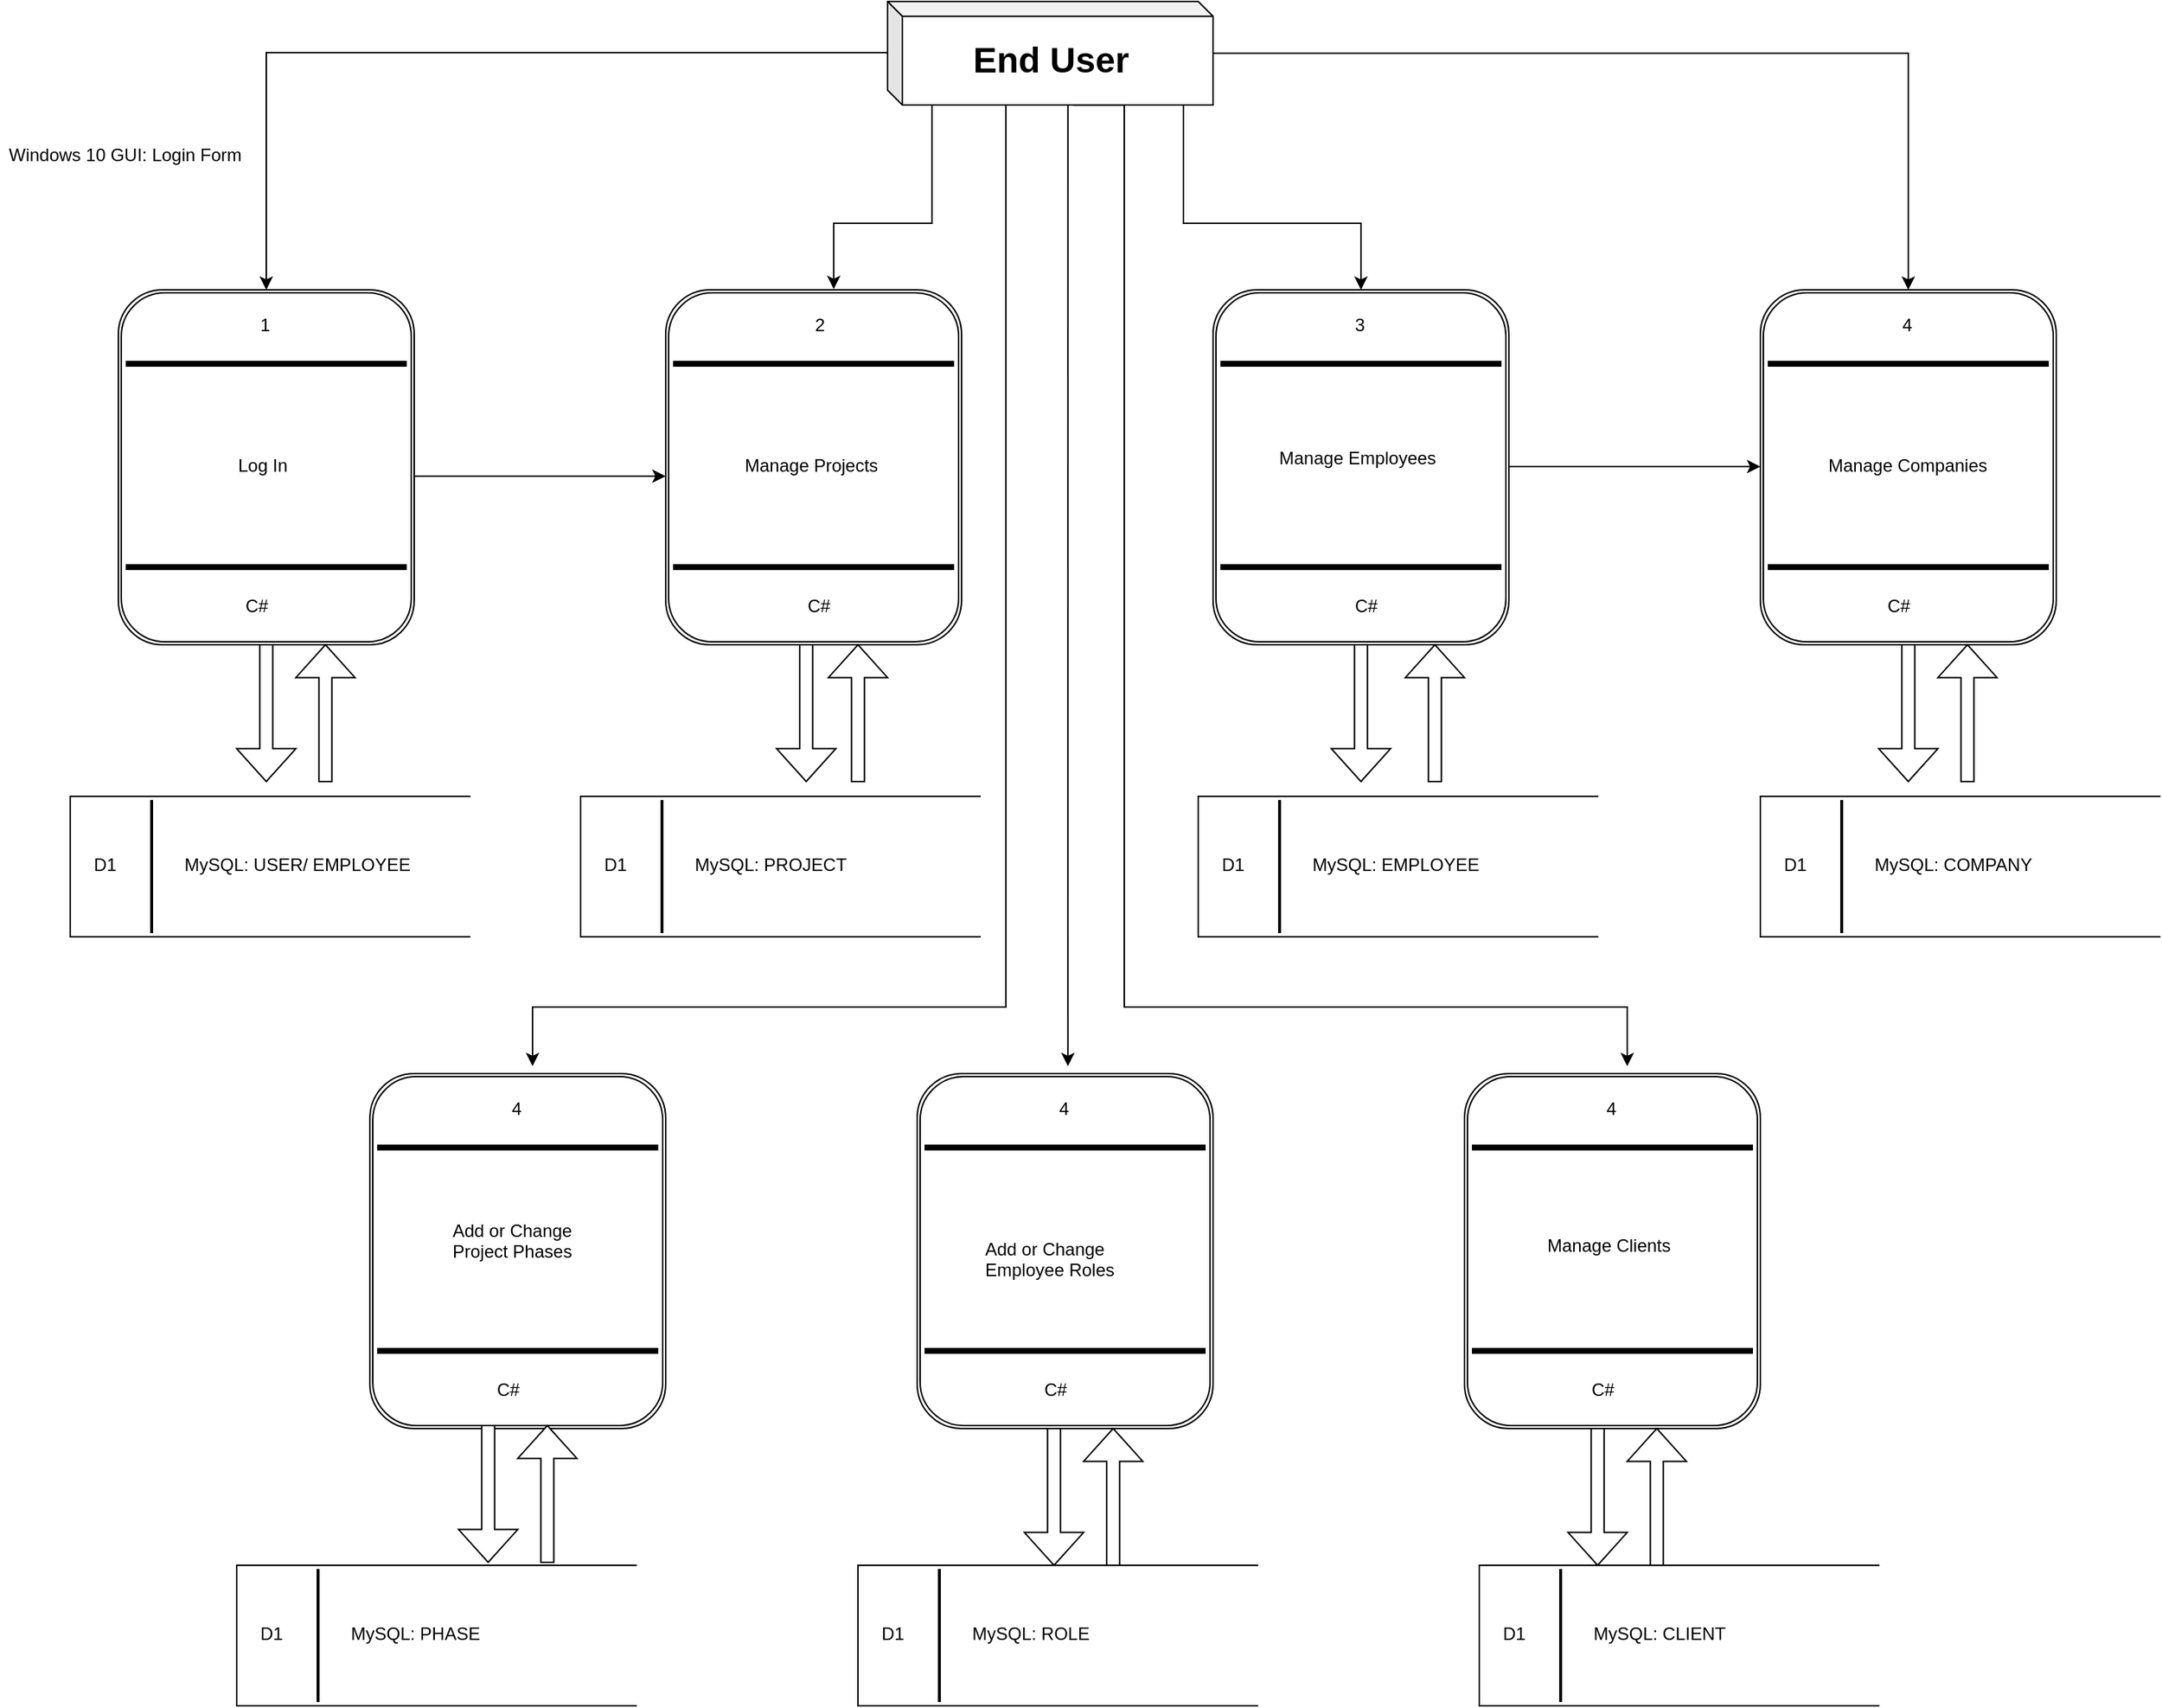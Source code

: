 <mxfile version="15.4.0" type="device"><diagram id="R2lEEEUBdFMjLlhIrx00" name="Page-1"><mxGraphModel dx="2020" dy="1219" grid="1" gridSize="10" guides="1" tooltips="1" connect="1" arrows="1" fold="1" page="1" pageScale="1" pageWidth="1920" pageHeight="1200" math="0" shadow="0" extFonts="Permanent Marker^https://fonts.googleapis.com/css?family=Permanent+Marker"><root><mxCell id="0"/><mxCell id="1" parent="0"/><mxCell id="k0otD4mJhEPH4nsur4MC-4" value="" style="edgeStyle=segmentEdgeStyle;endArrow=classic;html=1;rounded=0;" edge="1" parent="1"><mxGeometry width="50" height="50" relative="1" as="geometry"><mxPoint x="500" y="361" as="sourcePoint"/><mxPoint x="670" y="361" as="targetPoint"/><Array as="points"><mxPoint x="540" y="361"/><mxPoint x="540" y="361"/></Array></mxGeometry></mxCell><mxCell id="k0otD4mJhEPH4nsur4MC-45" value="" style="shape=cube;whiteSpace=wrap;html=1;boundedLbl=1;backgroundOutline=1;darkOpacity=0.05;darkOpacity2=0.1;rotation=0;size=10;" vertex="1" parent="1"><mxGeometry x="820" y="40" width="220" height="70" as="geometry"/></mxCell><mxCell id="k0otD4mJhEPH4nsur4MC-57" value="1" style="text;strokeColor=none;fillColor=none;spacingLeft=4;spacingRight=4;overflow=hidden;rotatable=0;points=[[0,0.5],[1,0.5]];portConstraint=eastwest;fontSize=12;" vertex="1" parent="1"><mxGeometry x="750" y="245" width="50" height="30" as="geometry"/></mxCell><mxCell id="k0otD4mJhEPH4nsur4MC-62" value="" style="group" vertex="1" connectable="0" parent="1"><mxGeometry x="300" y="235" width="200" height="240" as="geometry"/></mxCell><mxCell id="k0otD4mJhEPH4nsur4MC-59" value="" style="shape=ext;double=1;rounded=1;whiteSpace=wrap;html=1;rotation=-90;" vertex="1" parent="k0otD4mJhEPH4nsur4MC-62"><mxGeometry x="-20.0" y="20" width="240" height="200" as="geometry"/></mxCell><mxCell id="k0otD4mJhEPH4nsur4MC-60" value="" style="line;strokeWidth=4;direction=south;html=1;perimeter=backbonePerimeter;points=[];outlineConnect=0;rotation=-90;" vertex="1" parent="k0otD4mJhEPH4nsur4MC-62"><mxGeometry x="95.0" y="-45" width="10" height="190" as="geometry"/></mxCell><mxCell id="k0otD4mJhEPH4nsur4MC-61" value="" style="line;strokeWidth=4;direction=south;html=1;perimeter=backbonePerimeter;points=[];outlineConnect=0;rotation=-90;" vertex="1" parent="k0otD4mJhEPH4nsur4MC-62"><mxGeometry x="95.0" y="92.5" width="10" height="190" as="geometry"/></mxCell><mxCell id="k0otD4mJhEPH4nsur4MC-80" value="1" style="text;strokeColor=none;fillColor=none;spacingLeft=4;spacingRight=4;overflow=hidden;rotatable=0;points=[[0,0.5],[1,0.5]];portConstraint=eastwest;fontSize=12;" vertex="1" parent="k0otD4mJhEPH4nsur4MC-62"><mxGeometry x="90" y="10" width="40" height="30" as="geometry"/></mxCell><mxCell id="k0otD4mJhEPH4nsur4MC-81" value="Log In" style="text;strokeColor=none;fillColor=none;spacingLeft=4;spacingRight=4;overflow=hidden;rotatable=0;points=[[0,0.5],[1,0.5]];portConstraint=eastwest;fontSize=12;" vertex="1" parent="k0otD4mJhEPH4nsur4MC-62"><mxGeometry x="75" y="105" width="50" height="30" as="geometry"/></mxCell><mxCell id="k0otD4mJhEPH4nsur4MC-82" value="C#" style="text;strokeColor=none;fillColor=none;spacingLeft=4;spacingRight=4;overflow=hidden;rotatable=0;points=[[0,0.5],[1,0.5]];portConstraint=eastwest;fontSize=12;" vertex="1" parent="k0otD4mJhEPH4nsur4MC-62"><mxGeometry x="80" y="200" width="50" height="30" as="geometry"/></mxCell><mxCell id="k0otD4mJhEPH4nsur4MC-63" value="" style="group" vertex="1" connectable="0" parent="1"><mxGeometry x="670" y="235" width="200" height="240" as="geometry"/></mxCell><mxCell id="k0otD4mJhEPH4nsur4MC-64" value="" style="shape=ext;double=1;rounded=1;whiteSpace=wrap;html=1;rotation=-90;" vertex="1" parent="k0otD4mJhEPH4nsur4MC-63"><mxGeometry x="-20.0" y="20" width="240" height="200" as="geometry"/></mxCell><mxCell id="k0otD4mJhEPH4nsur4MC-65" value="" style="line;strokeWidth=4;direction=south;html=1;perimeter=backbonePerimeter;points=[];outlineConnect=0;rotation=-90;" vertex="1" parent="k0otD4mJhEPH4nsur4MC-63"><mxGeometry x="95.0" y="-45" width="10" height="190" as="geometry"/></mxCell><mxCell id="k0otD4mJhEPH4nsur4MC-66" value="" style="line;strokeWidth=4;direction=south;html=1;perimeter=backbonePerimeter;points=[];outlineConnect=0;rotation=-90;" vertex="1" parent="k0otD4mJhEPH4nsur4MC-63"><mxGeometry x="95.0" y="92.5" width="10" height="190" as="geometry"/></mxCell><mxCell id="k0otD4mJhEPH4nsur4MC-83" value="2" style="text;strokeColor=none;fillColor=none;spacingLeft=4;spacingRight=4;overflow=hidden;rotatable=0;points=[[0,0.5],[1,0.5]];portConstraint=eastwest;fontSize=12;" vertex="1" parent="k0otD4mJhEPH4nsur4MC-63"><mxGeometry x="95" y="10" width="40" height="30" as="geometry"/></mxCell><mxCell id="k0otD4mJhEPH4nsur4MC-84" value="Manage Projects" style="text;strokeColor=none;fillColor=none;spacingLeft=4;spacingRight=4;overflow=hidden;rotatable=0;points=[[0,0.5],[1,0.5]];portConstraint=eastwest;fontSize=12;" vertex="1" parent="k0otD4mJhEPH4nsur4MC-63"><mxGeometry x="47.5" y="105" width="105" height="30" as="geometry"/></mxCell><mxCell id="k0otD4mJhEPH4nsur4MC-85" value="C#" style="text;strokeColor=none;fillColor=none;spacingLeft=4;spacingRight=4;overflow=hidden;rotatable=0;points=[[0,0.5],[1,0.5]];portConstraint=eastwest;fontSize=12;" vertex="1" parent="k0otD4mJhEPH4nsur4MC-63"><mxGeometry x="90" y="200" width="50" height="30" as="geometry"/></mxCell><mxCell id="k0otD4mJhEPH4nsur4MC-67" value="" style="group" vertex="1" connectable="0" parent="1"><mxGeometry x="1040" y="235" width="200" height="240" as="geometry"/></mxCell><mxCell id="k0otD4mJhEPH4nsur4MC-68" value="" style="shape=ext;double=1;rounded=1;whiteSpace=wrap;html=1;rotation=-90;" vertex="1" parent="k0otD4mJhEPH4nsur4MC-67"><mxGeometry x="-20.0" y="20" width="240" height="200" as="geometry"/></mxCell><mxCell id="k0otD4mJhEPH4nsur4MC-69" value="" style="line;strokeWidth=4;direction=south;html=1;perimeter=backbonePerimeter;points=[];outlineConnect=0;rotation=-90;" vertex="1" parent="k0otD4mJhEPH4nsur4MC-67"><mxGeometry x="95.0" y="-45" width="10" height="190" as="geometry"/></mxCell><mxCell id="k0otD4mJhEPH4nsur4MC-70" value="" style="line;strokeWidth=4;direction=south;html=1;perimeter=backbonePerimeter;points=[];outlineConnect=0;rotation=-90;" vertex="1" parent="k0otD4mJhEPH4nsur4MC-67"><mxGeometry x="95.0" y="92.5" width="10" height="190" as="geometry"/></mxCell><mxCell id="k0otD4mJhEPH4nsur4MC-86" value="C#" style="text;strokeColor=none;fillColor=none;spacingLeft=4;spacingRight=4;overflow=hidden;rotatable=0;points=[[0,0.5],[1,0.5]];portConstraint=eastwest;fontSize=12;" vertex="1" parent="k0otD4mJhEPH4nsur4MC-67"><mxGeometry x="90" y="200" width="50" height="30" as="geometry"/></mxCell><mxCell id="k0otD4mJhEPH4nsur4MC-88" value="3" style="text;strokeColor=none;fillColor=none;spacingLeft=4;spacingRight=4;overflow=hidden;rotatable=0;points=[[0,0.5],[1,0.5]];portConstraint=eastwest;fontSize=12;" vertex="1" parent="k0otD4mJhEPH4nsur4MC-67"><mxGeometry x="90" y="10" width="40" height="30" as="geometry"/></mxCell><mxCell id="k0otD4mJhEPH4nsur4MC-94" value="Manage Employees" style="text;strokeColor=none;fillColor=none;spacingLeft=4;spacingRight=4;overflow=hidden;rotatable=0;points=[[0,0.5],[1,0.5]];portConstraint=eastwest;fontSize=12;" vertex="1" parent="k0otD4mJhEPH4nsur4MC-67"><mxGeometry x="38.75" y="100" width="122.5" height="30" as="geometry"/></mxCell><mxCell id="k0otD4mJhEPH4nsur4MC-71" value="" style="group" vertex="1" connectable="0" parent="1"><mxGeometry x="1410" y="235" width="200" height="240" as="geometry"/></mxCell><mxCell id="k0otD4mJhEPH4nsur4MC-72" value="" style="shape=ext;double=1;rounded=1;whiteSpace=wrap;html=1;rotation=-90;" vertex="1" parent="k0otD4mJhEPH4nsur4MC-71"><mxGeometry x="-20.0" y="20" width="240" height="200" as="geometry"/></mxCell><mxCell id="k0otD4mJhEPH4nsur4MC-73" value="" style="line;strokeWidth=4;direction=south;html=1;perimeter=backbonePerimeter;points=[];outlineConnect=0;rotation=-90;" vertex="1" parent="k0otD4mJhEPH4nsur4MC-71"><mxGeometry x="95.0" y="-45" width="10" height="190" as="geometry"/></mxCell><mxCell id="k0otD4mJhEPH4nsur4MC-74" value="" style="line;strokeWidth=4;direction=south;html=1;perimeter=backbonePerimeter;points=[];outlineConnect=0;rotation=-90;" vertex="1" parent="k0otD4mJhEPH4nsur4MC-71"><mxGeometry x="95.0" y="92.5" width="10" height="190" as="geometry"/></mxCell><mxCell id="k0otD4mJhEPH4nsur4MC-87" value="C#" style="text;strokeColor=none;fillColor=none;spacingLeft=4;spacingRight=4;overflow=hidden;rotatable=0;points=[[0,0.5],[1,0.5]];portConstraint=eastwest;fontSize=12;" vertex="1" parent="k0otD4mJhEPH4nsur4MC-71"><mxGeometry x="80" y="200" width="50" height="30" as="geometry"/></mxCell><mxCell id="k0otD4mJhEPH4nsur4MC-89" value="4" style="text;strokeColor=none;fillColor=none;spacingLeft=4;spacingRight=4;overflow=hidden;rotatable=0;points=[[0,0.5],[1,0.5]];portConstraint=eastwest;fontSize=12;" vertex="1" parent="k0otD4mJhEPH4nsur4MC-71"><mxGeometry x="90" y="10" width="40" height="30" as="geometry"/></mxCell><mxCell id="k0otD4mJhEPH4nsur4MC-93" value="Manage Companies" style="text;strokeColor=none;fillColor=none;spacingLeft=4;spacingRight=4;overflow=hidden;rotatable=0;points=[[0,0.5],[1,0.5]];portConstraint=eastwest;fontSize=12;" vertex="1" parent="k0otD4mJhEPH4nsur4MC-71"><mxGeometry x="40" y="105" width="120" height="30" as="geometry"/></mxCell><mxCell id="k0otD4mJhEPH4nsur4MC-76" value="" style="edgeStyle=segmentEdgeStyle;endArrow=classic;html=1;rounded=0;" edge="1" parent="1"><mxGeometry width="50" height="50" relative="1" as="geometry"><mxPoint x="1240" y="354.5" as="sourcePoint"/><mxPoint x="1410" y="354.5" as="targetPoint"/><Array as="points"><mxPoint x="1280" y="354.5"/><mxPoint x="1280" y="354.5"/></Array></mxGeometry></mxCell><mxCell id="k0otD4mJhEPH4nsur4MC-90" value="" style="edgeStyle=segmentEdgeStyle;endArrow=classic;html=1;rounded=0;entryX=1;entryY=0.5;entryDx=0;entryDy=0;" edge="1" parent="1" target="k0otD4mJhEPH4nsur4MC-59"><mxGeometry width="50" height="50" relative="1" as="geometry"><mxPoint x="820" y="74.58" as="sourcePoint"/><mxPoint x="990" y="74.58" as="targetPoint"/><Array as="points"><mxPoint x="400" y="75"/></Array></mxGeometry></mxCell><mxCell id="k0otD4mJhEPH4nsur4MC-91" value="" style="edgeStyle=segmentEdgeStyle;endArrow=classic;html=1;rounded=0;entryX=1.002;entryY=0.568;entryDx=0;entryDy=0;entryPerimeter=0;" edge="1" parent="1" target="k0otD4mJhEPH4nsur4MC-64"><mxGeometry width="50" height="50" relative="1" as="geometry"><mxPoint x="906.25" y="110.0" as="sourcePoint"/><mxPoint x="486.25" y="295.42" as="targetPoint"/><Array as="points"><mxPoint x="850" y="110"/><mxPoint x="850" y="190"/><mxPoint x="784" y="190"/></Array></mxGeometry></mxCell><mxCell id="k0otD4mJhEPH4nsur4MC-95" value="" style="group" vertex="1" connectable="0" parent="1"><mxGeometry x="470" y="765" width="220" height="240" as="geometry"/></mxCell><mxCell id="k0otD4mJhEPH4nsur4MC-96" value="" style="shape=ext;double=1;rounded=1;whiteSpace=wrap;html=1;rotation=-90;" vertex="1" parent="k0otD4mJhEPH4nsur4MC-95"><mxGeometry x="-20" y="20" width="240" height="200" as="geometry"/></mxCell><mxCell id="k0otD4mJhEPH4nsur4MC-97" value="" style="line;strokeWidth=4;direction=south;html=1;perimeter=backbonePerimeter;points=[];outlineConnect=0;rotation=-90;" vertex="1" parent="k0otD4mJhEPH4nsur4MC-95"><mxGeometry x="95.0" y="-45" width="10" height="190" as="geometry"/></mxCell><mxCell id="k0otD4mJhEPH4nsur4MC-98" value="" style="line;strokeWidth=4;direction=south;html=1;perimeter=backbonePerimeter;points=[];outlineConnect=0;rotation=-90;" vertex="1" parent="k0otD4mJhEPH4nsur4MC-95"><mxGeometry x="95.0" y="92.5" width="10" height="190" as="geometry"/></mxCell><mxCell id="k0otD4mJhEPH4nsur4MC-99" value="C#" style="text;strokeColor=none;fillColor=none;spacingLeft=4;spacingRight=4;overflow=hidden;rotatable=0;points=[[0,0.5],[1,0.5]];portConstraint=eastwest;fontSize=12;" vertex="1" parent="k0otD4mJhEPH4nsur4MC-95"><mxGeometry x="80" y="200" width="50" height="30" as="geometry"/></mxCell><mxCell id="k0otD4mJhEPH4nsur4MC-100" value="4" style="text;strokeColor=none;fillColor=none;spacingLeft=4;spacingRight=4;overflow=hidden;rotatable=0;points=[[0,0.5],[1,0.5]];portConstraint=eastwest;fontSize=12;" vertex="1" parent="k0otD4mJhEPH4nsur4MC-95"><mxGeometry x="90" y="10" width="40" height="30" as="geometry"/></mxCell><mxCell id="k0otD4mJhEPH4nsur4MC-101" value="Add or Change &#10;Project Phases" style="text;strokeColor=none;fillColor=none;spacingLeft=4;spacingRight=4;overflow=hidden;rotatable=0;points=[[0,0.5],[1,0.5]];portConstraint=eastwest;fontSize=12;" vertex="1" parent="k0otD4mJhEPH4nsur4MC-95"><mxGeometry x="50" y="92.5" width="120" height="45" as="geometry"/></mxCell><mxCell id="k0otD4mJhEPH4nsur4MC-102" value="" style="group" vertex="1" connectable="0" parent="1"><mxGeometry x="840" y="765" width="200" height="240" as="geometry"/></mxCell><mxCell id="k0otD4mJhEPH4nsur4MC-103" value="" style="shape=ext;double=1;rounded=1;whiteSpace=wrap;html=1;rotation=-90;" vertex="1" parent="k0otD4mJhEPH4nsur4MC-102"><mxGeometry x="-20.0" y="20" width="240" height="200" as="geometry"/></mxCell><mxCell id="k0otD4mJhEPH4nsur4MC-104" value="" style="line;strokeWidth=4;direction=south;html=1;perimeter=backbonePerimeter;points=[];outlineConnect=0;rotation=-90;" vertex="1" parent="k0otD4mJhEPH4nsur4MC-102"><mxGeometry x="95.0" y="-45" width="10" height="190" as="geometry"/></mxCell><mxCell id="k0otD4mJhEPH4nsur4MC-105" value="" style="line;strokeWidth=4;direction=south;html=1;perimeter=backbonePerimeter;points=[];outlineConnect=0;rotation=-90;" vertex="1" parent="k0otD4mJhEPH4nsur4MC-102"><mxGeometry x="95.0" y="92.5" width="10" height="190" as="geometry"/></mxCell><mxCell id="k0otD4mJhEPH4nsur4MC-106" value="C#" style="text;strokeColor=none;fillColor=none;spacingLeft=4;spacingRight=4;overflow=hidden;rotatable=0;points=[[0,0.5],[1,0.5]];portConstraint=eastwest;fontSize=12;" vertex="1" parent="k0otD4mJhEPH4nsur4MC-102"><mxGeometry x="80" y="200" width="50" height="30" as="geometry"/></mxCell><mxCell id="k0otD4mJhEPH4nsur4MC-107" value="4" style="text;strokeColor=none;fillColor=none;spacingLeft=4;spacingRight=4;overflow=hidden;rotatable=0;points=[[0,0.5],[1,0.5]];portConstraint=eastwest;fontSize=12;" vertex="1" parent="k0otD4mJhEPH4nsur4MC-102"><mxGeometry x="90" y="10" width="40" height="30" as="geometry"/></mxCell><mxCell id="k0otD4mJhEPH4nsur4MC-108" value="Add or Change&#10;Employee Roles" style="text;strokeColor=none;fillColor=none;spacingLeft=4;spacingRight=4;overflow=hidden;rotatable=0;points=[[0,0.5],[1,0.5]];portConstraint=eastwest;fontSize=12;" vertex="1" parent="k0otD4mJhEPH4nsur4MC-102"><mxGeometry x="40" y="105" width="120" height="35" as="geometry"/></mxCell><mxCell id="k0otD4mJhEPH4nsur4MC-109" value="" style="group" vertex="1" connectable="0" parent="1"><mxGeometry x="1210" y="765" width="200" height="240" as="geometry"/></mxCell><mxCell id="k0otD4mJhEPH4nsur4MC-110" value="" style="shape=ext;double=1;rounded=1;whiteSpace=wrap;html=1;rotation=-90;" vertex="1" parent="k0otD4mJhEPH4nsur4MC-109"><mxGeometry x="-20.0" y="20" width="240" height="200" as="geometry"/></mxCell><mxCell id="k0otD4mJhEPH4nsur4MC-111" value="" style="line;strokeWidth=4;direction=south;html=1;perimeter=backbonePerimeter;points=[];outlineConnect=0;rotation=-90;" vertex="1" parent="k0otD4mJhEPH4nsur4MC-109"><mxGeometry x="95.0" y="-45" width="10" height="190" as="geometry"/></mxCell><mxCell id="k0otD4mJhEPH4nsur4MC-112" value="" style="line;strokeWidth=4;direction=south;html=1;perimeter=backbonePerimeter;points=[];outlineConnect=0;rotation=-90;" vertex="1" parent="k0otD4mJhEPH4nsur4MC-109"><mxGeometry x="95.0" y="92.5" width="10" height="190" as="geometry"/></mxCell><mxCell id="k0otD4mJhEPH4nsur4MC-113" value="C#" style="text;strokeColor=none;fillColor=none;spacingLeft=4;spacingRight=4;overflow=hidden;rotatable=0;points=[[0,0.5],[1,0.5]];portConstraint=eastwest;fontSize=12;" vertex="1" parent="k0otD4mJhEPH4nsur4MC-109"><mxGeometry x="80" y="200" width="50" height="30" as="geometry"/></mxCell><mxCell id="k0otD4mJhEPH4nsur4MC-114" value="4" style="text;strokeColor=none;fillColor=none;spacingLeft=4;spacingRight=4;overflow=hidden;rotatable=0;points=[[0,0.5],[1,0.5]];portConstraint=eastwest;fontSize=12;" vertex="1" parent="k0otD4mJhEPH4nsur4MC-109"><mxGeometry x="90" y="10" width="40" height="30" as="geometry"/></mxCell><mxCell id="k0otD4mJhEPH4nsur4MC-116" value="Manage Clients" style="text;strokeColor=none;fillColor=none;spacingLeft=4;spacingRight=4;overflow=hidden;rotatable=0;points=[[0,0.5],[1,0.5]];portConstraint=eastwest;fontSize=12;" vertex="1" parent="k0otD4mJhEPH4nsur4MC-109"><mxGeometry x="50" y="102.5" width="130" height="35" as="geometry"/></mxCell><mxCell id="k0otD4mJhEPH4nsur4MC-117" value="" style="edgeStyle=segmentEdgeStyle;endArrow=classic;html=1;rounded=0;" edge="1" parent="1"><mxGeometry width="50" height="50" relative="1" as="geometry"><mxPoint x="890" y="110" as="sourcePoint"/><mxPoint x="580" y="760" as="targetPoint"/><Array as="points"><mxPoint x="900" y="110"/><mxPoint x="900" y="720"/><mxPoint x="580" y="720"/></Array></mxGeometry></mxCell><mxCell id="k0otD4mJhEPH4nsur4MC-119" value="" style="edgeStyle=segmentEdgeStyle;endArrow=classic;html=1;rounded=0;" edge="1" parent="1"><mxGeometry width="50" height="50" relative="1" as="geometry"><mxPoint x="941.91" y="110" as="sourcePoint"/><mxPoint x="941.91" y="760" as="targetPoint"/><Array as="points"><mxPoint x="941.91" y="690"/></Array></mxGeometry></mxCell><mxCell id="k0otD4mJhEPH4nsur4MC-120" value="" style="edgeStyle=segmentEdgeStyle;endArrow=classic;html=1;rounded=0;exitX=0.57;exitY=1.002;exitDx=0;exitDy=0;exitPerimeter=0;" edge="1" parent="1" source="k0otD4mJhEPH4nsur4MC-45"><mxGeometry width="50" height="50" relative="1" as="geometry"><mxPoint x="419.49" y="515" as="sourcePoint"/><mxPoint x="1320" y="760" as="targetPoint"/><Array as="points"><mxPoint x="980" y="110"/><mxPoint x="980" y="720"/><mxPoint x="1320" y="720"/></Array></mxGeometry></mxCell><mxCell id="k0otD4mJhEPH4nsur4MC-121" value="" style="edgeStyle=segmentEdgeStyle;endArrow=classic;html=1;rounded=0;entryX=1;entryY=0.5;entryDx=0;entryDy=0;exitX=0.777;exitY=1;exitDx=0;exitDy=0;exitPerimeter=0;" edge="1" parent="1" source="k0otD4mJhEPH4nsur4MC-45" target="k0otD4mJhEPH4nsur4MC-68"><mxGeometry width="50" height="50" relative="1" as="geometry"><mxPoint x="952.66" y="110.48" as="sourcePoint"/><mxPoint x="830.01" y="260" as="targetPoint"/><Array as="points"><mxPoint x="1020" y="110"/><mxPoint x="1020" y="190"/><mxPoint x="1140" y="190"/></Array></mxGeometry></mxCell><mxCell id="k0otD4mJhEPH4nsur4MC-122" value="" style="edgeStyle=segmentEdgeStyle;endArrow=classic;html=1;rounded=0;entryX=1;entryY=0.5;entryDx=0;entryDy=0;exitX=0;exitY=0;exitDx=220;exitDy=40;exitPerimeter=0;" edge="1" parent="1" source="k0otD4mJhEPH4nsur4MC-45" target="k0otD4mJhEPH4nsur4MC-72"><mxGeometry width="50" height="50" relative="1" as="geometry"><mxPoint x="1080" y="80" as="sourcePoint"/><mxPoint x="1510" y="250" as="targetPoint"/><Array as="points"><mxPoint x="1040" y="75"/><mxPoint x="1510" y="75"/></Array></mxGeometry></mxCell><mxCell id="k0otD4mJhEPH4nsur4MC-125" value="" style="group" vertex="1" connectable="0" parent="1"><mxGeometry x="380" y="1097.5" width="270" height="95" as="geometry"/></mxCell><mxCell id="k0otD4mJhEPH4nsur4MC-126" value="" style="shape=partialRectangle;whiteSpace=wrap;html=1;bottom=1;right=1;left=1;top=0;fillColor=none;routingCenterX=-0.5;rotation=90;" vertex="1" parent="k0otD4mJhEPH4nsur4MC-125"><mxGeometry x="87.5" y="-87.5" width="95" height="270" as="geometry"/></mxCell><mxCell id="k0otD4mJhEPH4nsur4MC-127" value="" style="line;strokeWidth=2;direction=south;html=1;" vertex="1" parent="k0otD4mJhEPH4nsur4MC-125"><mxGeometry x="50" y="2.5" width="10" height="90" as="geometry"/></mxCell><mxCell id="k0otD4mJhEPH4nsur4MC-128" value="D1" style="text;strokeColor=none;fillColor=none;spacingLeft=4;spacingRight=4;overflow=hidden;rotatable=0;points=[[0,0.5],[1,0.5]];portConstraint=eastwest;fontSize=12;" vertex="1" parent="k0otD4mJhEPH4nsur4MC-125"><mxGeometry x="10" y="32.5" width="40" height="30" as="geometry"/></mxCell><mxCell id="k0otD4mJhEPH4nsur4MC-129" value="MySQL: PHASE" style="text;strokeColor=none;fillColor=none;spacingLeft=4;spacingRight=4;overflow=hidden;rotatable=0;points=[[0,0.5],[1,0.5]];portConstraint=eastwest;fontSize=12;" vertex="1" parent="k0otD4mJhEPH4nsur4MC-125"><mxGeometry x="71.25" y="32.5" width="158.75" height="30" as="geometry"/></mxCell><mxCell id="k0otD4mJhEPH4nsur4MC-131" value="" style="group" vertex="1" connectable="0" parent="1"><mxGeometry x="800" y="1097.5" width="270" height="95" as="geometry"/></mxCell><mxCell id="k0otD4mJhEPH4nsur4MC-132" value="" style="shape=partialRectangle;whiteSpace=wrap;html=1;bottom=1;right=1;left=1;top=0;fillColor=none;routingCenterX=-0.5;rotation=90;" vertex="1" parent="k0otD4mJhEPH4nsur4MC-131"><mxGeometry x="87.5" y="-87.5" width="95" height="270" as="geometry"/></mxCell><mxCell id="k0otD4mJhEPH4nsur4MC-133" value="" style="line;strokeWidth=2;direction=south;html=1;" vertex="1" parent="k0otD4mJhEPH4nsur4MC-131"><mxGeometry x="50" y="2.5" width="10" height="90" as="geometry"/></mxCell><mxCell id="k0otD4mJhEPH4nsur4MC-134" value="D1" style="text;strokeColor=none;fillColor=none;spacingLeft=4;spacingRight=4;overflow=hidden;rotatable=0;points=[[0,0.5],[1,0.5]];portConstraint=eastwest;fontSize=12;" vertex="1" parent="k0otD4mJhEPH4nsur4MC-131"><mxGeometry x="10" y="32.5" width="40" height="30" as="geometry"/></mxCell><mxCell id="k0otD4mJhEPH4nsur4MC-135" value="MySQL: ROLE" style="text;strokeColor=none;fillColor=none;spacingLeft=4;spacingRight=4;overflow=hidden;rotatable=0;points=[[0,0.5],[1,0.5]];portConstraint=eastwest;fontSize=12;" vertex="1" parent="k0otD4mJhEPH4nsur4MC-131"><mxGeometry x="71.25" y="32.5" width="168.75" height="30" as="geometry"/></mxCell><mxCell id="k0otD4mJhEPH4nsur4MC-136" value="" style="group" vertex="1" connectable="0" parent="1"><mxGeometry x="1220" y="1097.5" width="270" height="95" as="geometry"/></mxCell><mxCell id="k0otD4mJhEPH4nsur4MC-137" value="" style="shape=partialRectangle;whiteSpace=wrap;html=1;bottom=1;right=1;left=1;top=0;fillColor=none;routingCenterX=-0.5;rotation=90;" vertex="1" parent="k0otD4mJhEPH4nsur4MC-136"><mxGeometry x="87.5" y="-87.5" width="95" height="270" as="geometry"/></mxCell><mxCell id="k0otD4mJhEPH4nsur4MC-138" value="" style="line;strokeWidth=2;direction=south;html=1;" vertex="1" parent="k0otD4mJhEPH4nsur4MC-136"><mxGeometry x="50" y="2.5" width="10" height="90" as="geometry"/></mxCell><mxCell id="k0otD4mJhEPH4nsur4MC-139" value="D1" style="text;strokeColor=none;fillColor=none;spacingLeft=4;spacingRight=4;overflow=hidden;rotatable=0;points=[[0,0.5],[1,0.5]];portConstraint=eastwest;fontSize=12;" vertex="1" parent="k0otD4mJhEPH4nsur4MC-136"><mxGeometry x="10" y="32.5" width="40" height="30" as="geometry"/></mxCell><mxCell id="k0otD4mJhEPH4nsur4MC-140" value="MySQL: CLIENT" style="text;strokeColor=none;fillColor=none;spacingLeft=4;spacingRight=4;overflow=hidden;rotatable=0;points=[[0,0.5],[1,0.5]];portConstraint=eastwest;fontSize=12;" vertex="1" parent="k0otD4mJhEPH4nsur4MC-136"><mxGeometry x="71.25" y="32.5" width="178.75" height="30" as="geometry"/></mxCell><mxCell id="k0otD4mJhEPH4nsur4MC-141" value="" style="group" vertex="1" connectable="0" parent="1"><mxGeometry x="630" y="552" width="270" height="120.5" as="geometry"/></mxCell><mxCell id="k0otD4mJhEPH4nsur4MC-123" value="" style="group" vertex="1" connectable="0" parent="k0otD4mJhEPH4nsur4MC-141"><mxGeometry x="-362.5" y="25.5" width="270" height="95" as="geometry"/></mxCell><mxCell id="k0otD4mJhEPH4nsur4MC-46" value="" style="shape=partialRectangle;whiteSpace=wrap;html=1;bottom=1;right=1;left=1;top=0;fillColor=none;routingCenterX=-0.5;rotation=90;" vertex="1" parent="k0otD4mJhEPH4nsur4MC-123"><mxGeometry x="87.5" y="-87.5" width="95" height="270" as="geometry"/></mxCell><mxCell id="k0otD4mJhEPH4nsur4MC-48" value="" style="line;strokeWidth=2;direction=south;html=1;" vertex="1" parent="k0otD4mJhEPH4nsur4MC-123"><mxGeometry x="50" y="2.5" width="10" height="90" as="geometry"/></mxCell><mxCell id="k0otD4mJhEPH4nsur4MC-49" value="D1" style="text;strokeColor=none;fillColor=none;spacingLeft=4;spacingRight=4;overflow=hidden;rotatable=0;points=[[0,0.5],[1,0.5]];portConstraint=eastwest;fontSize=12;" vertex="1" parent="k0otD4mJhEPH4nsur4MC-123"><mxGeometry x="10" y="32.5" width="40" height="30" as="geometry"/></mxCell><mxCell id="k0otD4mJhEPH4nsur4MC-51" value="MySQL: USER/ EMPLOYEE" style="text;strokeColor=none;fillColor=none;spacingLeft=4;spacingRight=4;overflow=hidden;rotatable=0;points=[[0,0.5],[1,0.5]];portConstraint=eastwest;fontSize=12;" vertex="1" parent="k0otD4mJhEPH4nsur4MC-123"><mxGeometry x="71.25" y="32.5" width="168.75" height="30" as="geometry"/></mxCell><mxCell id="k0otD4mJhEPH4nsur4MC-156" value="" style="group" vertex="1" connectable="0" parent="k0otD4mJhEPH4nsur4MC-141"><mxGeometry x="-17.5" y="25.5" width="270" height="95" as="geometry"/></mxCell><mxCell id="k0otD4mJhEPH4nsur4MC-142" value="" style="shape=partialRectangle;whiteSpace=wrap;html=1;bottom=1;right=1;left=1;top=0;fillColor=none;routingCenterX=-0.5;rotation=90;" vertex="1" parent="k0otD4mJhEPH4nsur4MC-156"><mxGeometry x="87.5" y="-87.5" width="95" height="270" as="geometry"/></mxCell><mxCell id="k0otD4mJhEPH4nsur4MC-143" value="" style="line;strokeWidth=2;direction=south;html=1;" vertex="1" parent="k0otD4mJhEPH4nsur4MC-156"><mxGeometry x="50" y="2.5" width="10" height="90" as="geometry"/></mxCell><mxCell id="k0otD4mJhEPH4nsur4MC-144" value="D1" style="text;strokeColor=none;fillColor=none;spacingLeft=4;spacingRight=4;overflow=hidden;rotatable=0;points=[[0,0.5],[1,0.5]];portConstraint=eastwest;fontSize=12;" vertex="1" parent="k0otD4mJhEPH4nsur4MC-156"><mxGeometry x="10" y="32.5" width="40" height="30" as="geometry"/></mxCell><mxCell id="k0otD4mJhEPH4nsur4MC-145" value="MySQL: PROJECT" style="text;strokeColor=none;fillColor=none;spacingLeft=4;spacingRight=4;overflow=hidden;rotatable=0;points=[[0,0.5],[1,0.5]];portConstraint=eastwest;fontSize=12;" vertex="1" parent="k0otD4mJhEPH4nsur4MC-156"><mxGeometry x="71.25" y="32.5" width="148.75" height="30" as="geometry"/></mxCell><mxCell id="k0otD4mJhEPH4nsur4MC-146" value="" style="group" vertex="1" connectable="0" parent="1"><mxGeometry x="1410" y="577.5" width="270" height="95" as="geometry"/></mxCell><mxCell id="k0otD4mJhEPH4nsur4MC-147" value="" style="shape=partialRectangle;whiteSpace=wrap;html=1;bottom=1;right=1;left=1;top=0;fillColor=none;routingCenterX=-0.5;rotation=90;" vertex="1" parent="k0otD4mJhEPH4nsur4MC-146"><mxGeometry x="87.5" y="-87.5" width="95" height="270" as="geometry"/></mxCell><mxCell id="k0otD4mJhEPH4nsur4MC-148" value="" style="line;strokeWidth=2;direction=south;html=1;" vertex="1" parent="k0otD4mJhEPH4nsur4MC-146"><mxGeometry x="50" y="2.5" width="10" height="90" as="geometry"/></mxCell><mxCell id="k0otD4mJhEPH4nsur4MC-149" value="D1" style="text;strokeColor=none;fillColor=none;spacingLeft=4;spacingRight=4;overflow=hidden;rotatable=0;points=[[0,0.5],[1,0.5]];portConstraint=eastwest;fontSize=12;" vertex="1" parent="k0otD4mJhEPH4nsur4MC-146"><mxGeometry x="10" y="32.5" width="40" height="30" as="geometry"/></mxCell><mxCell id="k0otD4mJhEPH4nsur4MC-150" value="MySQL: COMPANY" style="text;strokeColor=none;fillColor=none;spacingLeft=4;spacingRight=4;overflow=hidden;rotatable=0;points=[[0,0.5],[1,0.5]];portConstraint=eastwest;fontSize=12;" vertex="1" parent="k0otD4mJhEPH4nsur4MC-146"><mxGeometry x="71.25" y="32.5" width="138.75" height="30" as="geometry"/></mxCell><mxCell id="k0otD4mJhEPH4nsur4MC-151" value="" style="group" vertex="1" connectable="0" parent="1"><mxGeometry x="1030" y="577.5" width="270" height="95" as="geometry"/></mxCell><mxCell id="k0otD4mJhEPH4nsur4MC-152" value="" style="shape=partialRectangle;whiteSpace=wrap;html=1;bottom=1;right=1;left=1;top=0;fillColor=none;routingCenterX=-0.5;rotation=90;" vertex="1" parent="k0otD4mJhEPH4nsur4MC-151"><mxGeometry x="87.5" y="-87.5" width="95" height="270" as="geometry"/></mxCell><mxCell id="k0otD4mJhEPH4nsur4MC-153" value="" style="line;strokeWidth=2;direction=south;html=1;" vertex="1" parent="k0otD4mJhEPH4nsur4MC-151"><mxGeometry x="50" y="2.5" width="10" height="90" as="geometry"/></mxCell><mxCell id="k0otD4mJhEPH4nsur4MC-154" value="D1" style="text;strokeColor=none;fillColor=none;spacingLeft=4;spacingRight=4;overflow=hidden;rotatable=0;points=[[0,0.5],[1,0.5]];portConstraint=eastwest;fontSize=12;" vertex="1" parent="k0otD4mJhEPH4nsur4MC-151"><mxGeometry x="10" y="32.5" width="40" height="30" as="geometry"/></mxCell><mxCell id="k0otD4mJhEPH4nsur4MC-155" value="MySQL: EMPLOYEE" style="text;strokeColor=none;fillColor=none;spacingLeft=4;spacingRight=4;overflow=hidden;rotatable=0;points=[[0,0.5],[1,0.5]];portConstraint=eastwest;fontSize=12;" vertex="1" parent="k0otD4mJhEPH4nsur4MC-151"><mxGeometry x="71.25" y="32.5" width="198.75" height="30" as="geometry"/></mxCell><mxCell id="k0otD4mJhEPH4nsur4MC-157" value="" style="shape=singleArrow;direction=south;whiteSpace=wrap;html=1;arrowWidth=0.218;arrowSize=0.24;" vertex="1" parent="1"><mxGeometry x="380" y="475" width="40" height="92.5" as="geometry"/></mxCell><mxCell id="k0otD4mJhEPH4nsur4MC-158" value="" style="shape=singleArrow;direction=south;whiteSpace=wrap;html=1;arrowWidth=0.218;arrowSize=0.24;" vertex="1" parent="1"><mxGeometry x="745" y="475" width="40" height="92.5" as="geometry"/></mxCell><mxCell id="k0otD4mJhEPH4nsur4MC-159" value="" style="shape=singleArrow;direction=south;whiteSpace=wrap;html=1;arrowWidth=0.218;arrowSize=0.24;" vertex="1" parent="1"><mxGeometry x="1120" y="475" width="40" height="92.5" as="geometry"/></mxCell><mxCell id="k0otD4mJhEPH4nsur4MC-160" value="" style="shape=singleArrow;direction=south;whiteSpace=wrap;html=1;arrowWidth=0.218;arrowSize=0.24;" vertex="1" parent="1"><mxGeometry x="1490" y="475" width="40" height="92.5" as="geometry"/></mxCell><mxCell id="k0otD4mJhEPH4nsur4MC-165" value="" style="shape=singleArrow;direction=south;whiteSpace=wrap;html=1;arrowWidth=0.218;arrowSize=0.24;rotation=-180;" vertex="1" parent="1"><mxGeometry x="420" y="475" width="40" height="92.5" as="geometry"/></mxCell><mxCell id="k0otD4mJhEPH4nsur4MC-166" value="" style="shape=singleArrow;direction=south;whiteSpace=wrap;html=1;arrowWidth=0.218;arrowSize=0.24;rotation=-180;" vertex="1" parent="1"><mxGeometry x="780" y="475" width="40" height="92.5" as="geometry"/></mxCell><mxCell id="k0otD4mJhEPH4nsur4MC-167" value="" style="shape=singleArrow;direction=south;whiteSpace=wrap;html=1;arrowWidth=0.218;arrowSize=0.24;rotation=-180;" vertex="1" parent="1"><mxGeometry x="1170" y="475" width="40" height="92.5" as="geometry"/></mxCell><mxCell id="k0otD4mJhEPH4nsur4MC-168" value="" style="shape=singleArrow;direction=south;whiteSpace=wrap;html=1;arrowWidth=0.218;arrowSize=0.24;rotation=-180;" vertex="1" parent="1"><mxGeometry x="1530" y="475" width="40" height="92.5" as="geometry"/></mxCell><mxCell id="k0otD4mJhEPH4nsur4MC-170" value="" style="shape=singleArrow;direction=south;whiteSpace=wrap;html=1;arrowWidth=0.218;arrowSize=0.24;" vertex="1" parent="1"><mxGeometry x="530" y="1003" width="40" height="92.5" as="geometry"/></mxCell><mxCell id="k0otD4mJhEPH4nsur4MC-171" value="" style="shape=singleArrow;direction=south;whiteSpace=wrap;html=1;arrowWidth=0.218;arrowSize=0.24;rotation=-180;" vertex="1" parent="1"><mxGeometry x="570" y="1003" width="40" height="92.5" as="geometry"/></mxCell><mxCell id="k0otD4mJhEPH4nsur4MC-172" value="" style="shape=singleArrow;direction=south;whiteSpace=wrap;html=1;arrowWidth=0.218;arrowSize=0.24;" vertex="1" parent="1"><mxGeometry x="912.5" y="1005" width="40" height="92.5" as="geometry"/></mxCell><mxCell id="k0otD4mJhEPH4nsur4MC-173" value="" style="shape=singleArrow;direction=south;whiteSpace=wrap;html=1;arrowWidth=0.218;arrowSize=0.24;rotation=-180;" vertex="1" parent="1"><mxGeometry x="952.5" y="1005" width="40" height="92.5" as="geometry"/></mxCell><mxCell id="k0otD4mJhEPH4nsur4MC-174" value="" style="shape=singleArrow;direction=south;whiteSpace=wrap;html=1;arrowWidth=0.218;arrowSize=0.24;" vertex="1" parent="1"><mxGeometry x="1280" y="1005" width="40" height="92.5" as="geometry"/></mxCell><mxCell id="k0otD4mJhEPH4nsur4MC-175" value="" style="shape=singleArrow;direction=south;whiteSpace=wrap;html=1;arrowWidth=0.218;arrowSize=0.24;rotation=-180;" vertex="1" parent="1"><mxGeometry x="1320" y="1005" width="40" height="92.5" as="geometry"/></mxCell><mxCell id="k0otD4mJhEPH4nsur4MC-176" value="End User" style="text;strokeColor=none;fillColor=none;html=1;fontSize=24;fontStyle=1;verticalAlign=middle;align=center;" vertex="1" parent="1"><mxGeometry x="880" y="60" width="100" height="40" as="geometry"/></mxCell><mxCell id="k0otD4mJhEPH4nsur4MC-177" value="Windows 10 GUI: Login Form" style="text;strokeColor=none;fillColor=none;spacingLeft=4;spacingRight=4;overflow=hidden;rotatable=0;points=[[0,0.5],[1,0.5]];portConstraint=eastwest;fontSize=12;" vertex="1" parent="1"><mxGeometry x="220" y="130" width="170" height="30" as="geometry"/></mxCell></root></mxGraphModel></diagram></mxfile>